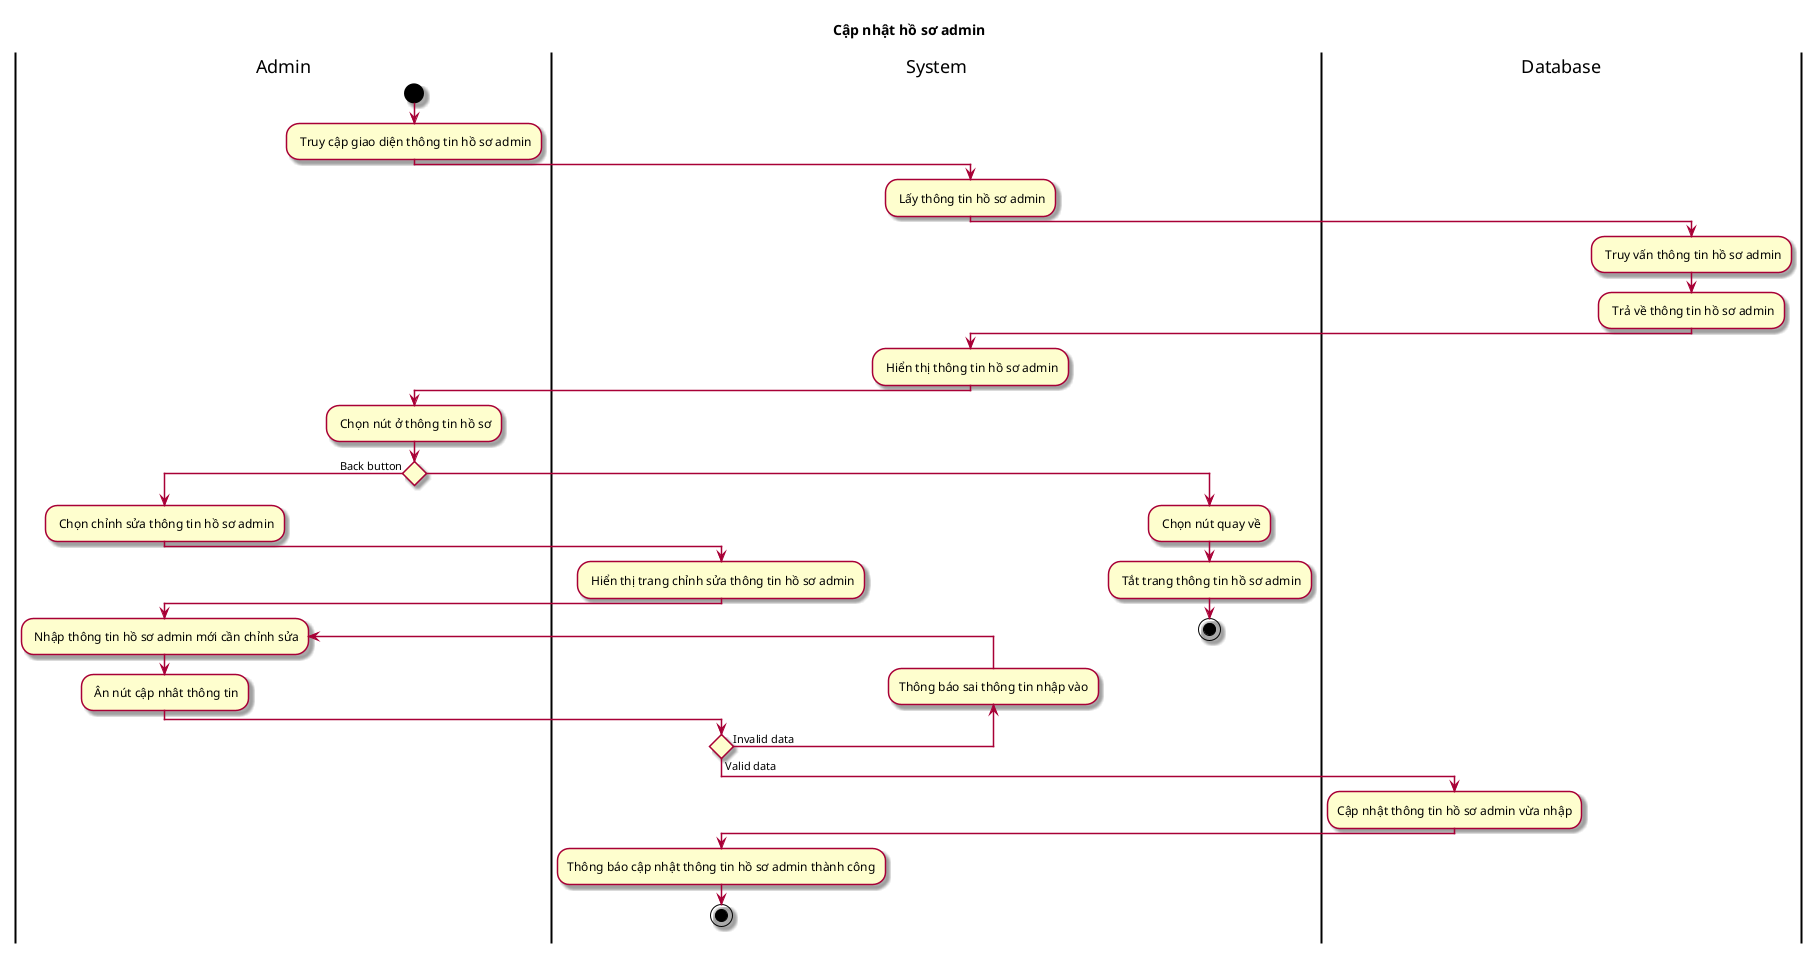 @startuml ActQuanLyHoSoAdmin
title Cập nhật hồ sơ admin
skin rose
|Admin|
start
: Truy cập giao diện thông tin hồ sơ admin;
|System|
: Lấy thông tin hồ sơ admin;
|Database|
: Truy vấn thông tin hồ sơ admin;
: Trả về thông tin hồ sơ admin;
|System|
: Hiển thị thông tin hồ sơ admin;
|Admin|
: Chọn nút ở thông tin hồ sơ;
if () then (Back button)
|Admin|
: Chọn chỉnh sửa thông tin hồ sơ admin;
|System|
: Hiển thị trang chỉnh sửa thông tin hồ sơ admin;
|Admin|
repeat: Nhập thông tin hồ sơ admin mới cần chỉnh sửa;
: Ân nút cập nhât thông tin;
|System|
backward :Thông báo sai thông tin nhập vào;
repeat while () is (Invalid data) not (Valid data)
|Database|
:Cập nhật thông tin hồ sơ admin vừa nhập;
|System|
:Thông báo cập nhật thông tin hồ sơ admin thành công;
stop
else
: Chọn nút quay về;
|System|
: Tắt trang thông tin hồ sơ admin;
stop
@enduml